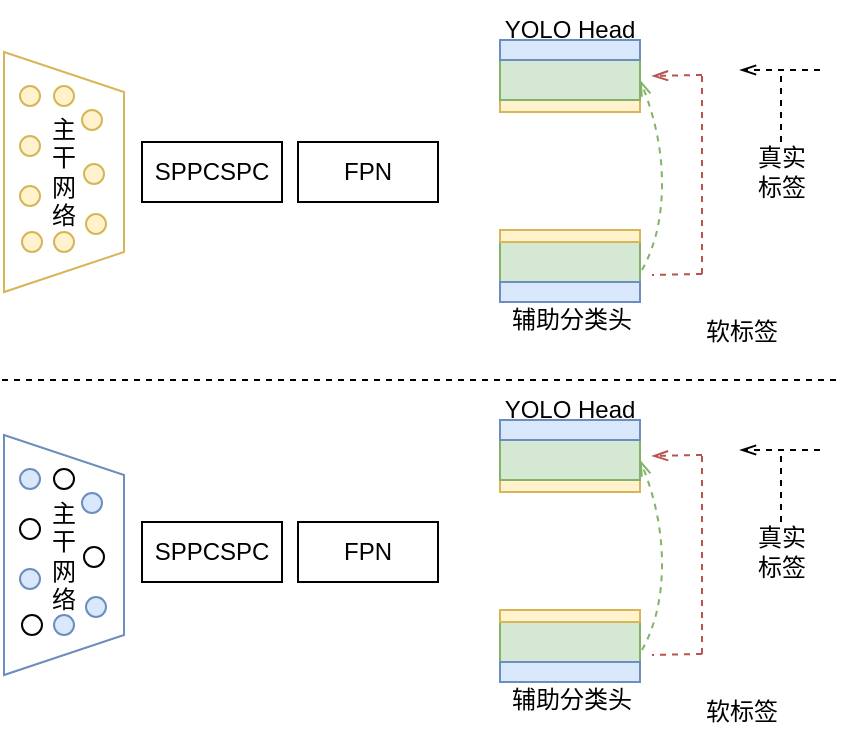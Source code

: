 <mxfile version="26.0.11">
  <diagram name="第 1 页" id="b9ZT2e3_jvhwiEapbSA2">
    <mxGraphModel dx="794" dy="464" grid="1" gridSize="10" guides="1" tooltips="1" connect="1" arrows="1" fold="1" page="1" pageScale="1" pageWidth="827" pageHeight="1169" math="0" shadow="0">
      <root>
        <mxCell id="0" />
        <mxCell id="1" parent="0" />
        <mxCell id="SPHZ7kfBaaqXpsiM6iBj-3" value="SPPCSPC" style="rounded=0;whiteSpace=wrap;html=1;" parent="1" vertex="1">
          <mxGeometry x="270" y="391" width="70" height="30" as="geometry" />
        </mxCell>
        <mxCell id="SPHZ7kfBaaqXpsiM6iBj-4" value="FPN" style="rounded=0;whiteSpace=wrap;html=1;" parent="1" vertex="1">
          <mxGeometry x="348" y="391" width="70" height="30" as="geometry" />
        </mxCell>
        <mxCell id="SPHZ7kfBaaqXpsiM6iBj-6" value="" style="rounded=0;whiteSpace=wrap;html=1;fillColor=#d5e8d4;strokeColor=#82b366;" parent="1" vertex="1">
          <mxGeometry x="449" y="441" width="70" height="20" as="geometry" />
        </mxCell>
        <mxCell id="SPHZ7kfBaaqXpsiM6iBj-7" value="辅助分类头" style="text;strokeColor=none;align=center;fillColor=none;html=1;verticalAlign=middle;whiteSpace=wrap;rounded=0;" parent="1" vertex="1">
          <mxGeometry x="450" y="465" width="70" height="30" as="geometry" />
        </mxCell>
        <mxCell id="SPHZ7kfBaaqXpsiM6iBj-10" value="" style="rounded=0;whiteSpace=wrap;html=1;fillColor=#dae8fc;strokeColor=#6c8ebf;" parent="1" vertex="1">
          <mxGeometry x="449" y="461" width="70" height="10" as="geometry" />
        </mxCell>
        <mxCell id="SPHZ7kfBaaqXpsiM6iBj-13" value="" style="rounded=0;whiteSpace=wrap;html=1;fillColor=#fff2cc;strokeColor=#d6b656;" parent="1" vertex="1">
          <mxGeometry x="449" y="370" width="70" height="6" as="geometry" />
        </mxCell>
        <mxCell id="SPHZ7kfBaaqXpsiM6iBj-14" value="" style="rounded=0;whiteSpace=wrap;html=1;fillColor=#d5e8d4;strokeColor=#82b366;" parent="1" vertex="1">
          <mxGeometry x="449" y="350" width="70" height="20" as="geometry" />
        </mxCell>
        <mxCell id="SPHZ7kfBaaqXpsiM6iBj-15" value="" style="rounded=0;whiteSpace=wrap;html=1;fillColor=#dae8fc;strokeColor=#6c8ebf;" parent="1" vertex="1">
          <mxGeometry x="449" y="340" width="70" height="10" as="geometry" />
        </mxCell>
        <mxCell id="SPHZ7kfBaaqXpsiM6iBj-16" value="" style="curved=1;endArrow=openThin;html=1;rounded=0;entryX=1;entryY=0.5;entryDx=0;entryDy=0;fillColor=#d5e8d4;strokeColor=#82b366;dashed=1;endFill=0;" parent="1" target="SPHZ7kfBaaqXpsiM6iBj-14" edge="1">
          <mxGeometry width="50" height="50" relative="1" as="geometry">
            <mxPoint x="520" y="455" as="sourcePoint" />
            <mxPoint x="570" y="405" as="targetPoint" />
            <Array as="points">
              <mxPoint x="530" y="437" />
              <mxPoint x="530" y="387" />
            </Array>
          </mxGeometry>
        </mxCell>
        <mxCell id="SPHZ7kfBaaqXpsiM6iBj-17" value="" style="rounded=0;whiteSpace=wrap;html=1;fillColor=#fff2cc;strokeColor=#d6b656;" parent="1" vertex="1">
          <mxGeometry x="449" y="435" width="70" height="6" as="geometry" />
        </mxCell>
        <mxCell id="SPHZ7kfBaaqXpsiM6iBj-20" value="YOLO&amp;nbsp;Head" style="text;strokeColor=none;align=center;fillColor=none;html=1;verticalAlign=middle;whiteSpace=wrap;rounded=0;" parent="1" vertex="1">
          <mxGeometry x="454" y="320" width="60" height="30" as="geometry" />
        </mxCell>
        <mxCell id="SPHZ7kfBaaqXpsiM6iBj-21" value="真实&lt;div&gt;标签&lt;/div&gt;" style="text;strokeColor=none;align=center;fillColor=none;html=1;verticalAlign=middle;whiteSpace=wrap;rounded=0;" parent="1" vertex="1">
          <mxGeometry x="560" y="391" width="60" height="30" as="geometry" />
        </mxCell>
        <mxCell id="SPHZ7kfBaaqXpsiM6iBj-23" value="" style="endArrow=none;html=1;rounded=0;dashed=1;" parent="1" edge="1">
          <mxGeometry width="50" height="50" relative="1" as="geometry">
            <mxPoint x="589.5" y="391" as="sourcePoint" />
            <mxPoint x="589.5" y="355" as="targetPoint" />
          </mxGeometry>
        </mxCell>
        <mxCell id="SPHZ7kfBaaqXpsiM6iBj-24" value="" style="endArrow=openThin;html=1;rounded=0;dashed=1;endFill=0;" parent="1" edge="1">
          <mxGeometry width="50" height="50" relative="1" as="geometry">
            <mxPoint x="609" y="355" as="sourcePoint" />
            <mxPoint x="569" y="355" as="targetPoint" />
          </mxGeometry>
        </mxCell>
        <mxCell id="SPHZ7kfBaaqXpsiM6iBj-26" value="软标签" style="text;strokeColor=none;align=center;fillColor=none;html=1;verticalAlign=middle;whiteSpace=wrap;rounded=0;" parent="1" vertex="1">
          <mxGeometry x="540" y="471" width="60" height="30" as="geometry" />
        </mxCell>
        <mxCell id="SPHZ7kfBaaqXpsiM6iBj-28" value="" style="endArrow=none;html=1;rounded=0;dashed=1;fillColor=#f8cecc;strokeColor=#b85450;" parent="1" edge="1">
          <mxGeometry width="50" height="50" relative="1" as="geometry">
            <mxPoint x="550" y="457" as="sourcePoint" />
            <mxPoint x="550" y="357" as="targetPoint" />
          </mxGeometry>
        </mxCell>
        <mxCell id="SPHZ7kfBaaqXpsiM6iBj-29" value="" style="endArrow=none;html=1;rounded=0;dashed=1;endFill=0;fillColor=#f8cecc;strokeColor=#b85450;startFill=0;" parent="1" edge="1">
          <mxGeometry width="50" height="50" relative="1" as="geometry">
            <mxPoint x="550" y="457" as="sourcePoint" />
            <mxPoint x="525" y="457.5" as="targetPoint" />
          </mxGeometry>
        </mxCell>
        <mxCell id="SPHZ7kfBaaqXpsiM6iBj-30" value="" style="endArrow=openThin;html=1;rounded=0;dashed=1;endFill=0;fillColor=#f8cecc;strokeColor=#b85450;" parent="1" edge="1">
          <mxGeometry width="50" height="50" relative="1" as="geometry">
            <mxPoint x="550" y="357.5" as="sourcePoint" />
            <mxPoint x="525" y="358" as="targetPoint" />
          </mxGeometry>
        </mxCell>
        <mxCell id="OPahia5jvo7uVA9FNbP1-1" value="" style="shape=trapezoid;perimeter=trapezoidPerimeter;whiteSpace=wrap;html=1;fixedSize=1;rotation=90;fillColor=#FFFFFF;strokeColor=#d6b656;" vertex="1" parent="1">
          <mxGeometry x="171" y="186" width="120" height="60" as="geometry" />
        </mxCell>
        <mxCell id="OPahia5jvo7uVA9FNbP1-3" value="SPPCSPC" style="rounded=0;whiteSpace=wrap;html=1;" vertex="1" parent="1">
          <mxGeometry x="270" y="201" width="70" height="30" as="geometry" />
        </mxCell>
        <mxCell id="OPahia5jvo7uVA9FNbP1-4" value="FPN" style="rounded=0;whiteSpace=wrap;html=1;" vertex="1" parent="1">
          <mxGeometry x="348" y="201" width="70" height="30" as="geometry" />
        </mxCell>
        <mxCell id="OPahia5jvo7uVA9FNbP1-5" value="" style="rounded=0;whiteSpace=wrap;html=1;fillColor=#d5e8d4;strokeColor=#82b366;" vertex="1" parent="1">
          <mxGeometry x="449" y="251" width="70" height="20" as="geometry" />
        </mxCell>
        <mxCell id="OPahia5jvo7uVA9FNbP1-6" value="辅助分类头" style="text;strokeColor=none;align=center;fillColor=none;html=1;verticalAlign=middle;whiteSpace=wrap;rounded=0;" vertex="1" parent="1">
          <mxGeometry x="450" y="275" width="70" height="30" as="geometry" />
        </mxCell>
        <mxCell id="OPahia5jvo7uVA9FNbP1-7" value="" style="rounded=0;whiteSpace=wrap;html=1;fillColor=#dae8fc;strokeColor=#6c8ebf;" vertex="1" parent="1">
          <mxGeometry x="449" y="271" width="70" height="10" as="geometry" />
        </mxCell>
        <mxCell id="OPahia5jvo7uVA9FNbP1-8" value="" style="rounded=0;whiteSpace=wrap;html=1;fillColor=#fff2cc;strokeColor=#d6b656;" vertex="1" parent="1">
          <mxGeometry x="449" y="180" width="70" height="6" as="geometry" />
        </mxCell>
        <mxCell id="OPahia5jvo7uVA9FNbP1-9" value="" style="rounded=0;whiteSpace=wrap;html=1;fillColor=#d5e8d4;strokeColor=#82b366;" vertex="1" parent="1">
          <mxGeometry x="449" y="160" width="70" height="20" as="geometry" />
        </mxCell>
        <mxCell id="OPahia5jvo7uVA9FNbP1-10" value="" style="rounded=0;whiteSpace=wrap;html=1;fillColor=#dae8fc;strokeColor=#6c8ebf;" vertex="1" parent="1">
          <mxGeometry x="449" y="150" width="70" height="10" as="geometry" />
        </mxCell>
        <mxCell id="OPahia5jvo7uVA9FNbP1-11" value="" style="curved=1;endArrow=openThin;html=1;rounded=0;entryX=1;entryY=0.5;entryDx=0;entryDy=0;fillColor=#d5e8d4;strokeColor=#82b366;dashed=1;endFill=0;" edge="1" parent="1" target="OPahia5jvo7uVA9FNbP1-9">
          <mxGeometry width="50" height="50" relative="1" as="geometry">
            <mxPoint x="520" y="265" as="sourcePoint" />
            <mxPoint x="570" y="215" as="targetPoint" />
            <Array as="points">
              <mxPoint x="530" y="247" />
              <mxPoint x="530" y="197" />
            </Array>
          </mxGeometry>
        </mxCell>
        <mxCell id="OPahia5jvo7uVA9FNbP1-12" value="" style="rounded=0;whiteSpace=wrap;html=1;fillColor=#fff2cc;strokeColor=#d6b656;" vertex="1" parent="1">
          <mxGeometry x="449" y="245" width="70" height="6" as="geometry" />
        </mxCell>
        <mxCell id="OPahia5jvo7uVA9FNbP1-13" value="YOLO&amp;nbsp;Head" style="text;strokeColor=none;align=center;fillColor=none;html=1;verticalAlign=middle;whiteSpace=wrap;rounded=0;" vertex="1" parent="1">
          <mxGeometry x="454" y="130" width="60" height="30" as="geometry" />
        </mxCell>
        <mxCell id="OPahia5jvo7uVA9FNbP1-14" value="真实&lt;div&gt;标签&lt;/div&gt;" style="text;strokeColor=none;align=center;fillColor=none;html=1;verticalAlign=middle;whiteSpace=wrap;rounded=0;" vertex="1" parent="1">
          <mxGeometry x="560" y="201" width="60" height="30" as="geometry" />
        </mxCell>
        <mxCell id="OPahia5jvo7uVA9FNbP1-15" value="" style="endArrow=none;html=1;rounded=0;dashed=1;" edge="1" parent="1">
          <mxGeometry width="50" height="50" relative="1" as="geometry">
            <mxPoint x="589.5" y="201" as="sourcePoint" />
            <mxPoint x="589.5" y="165" as="targetPoint" />
          </mxGeometry>
        </mxCell>
        <mxCell id="OPahia5jvo7uVA9FNbP1-16" value="" style="endArrow=openThin;html=1;rounded=0;dashed=1;endFill=0;" edge="1" parent="1">
          <mxGeometry width="50" height="50" relative="1" as="geometry">
            <mxPoint x="609" y="165" as="sourcePoint" />
            <mxPoint x="569" y="165" as="targetPoint" />
          </mxGeometry>
        </mxCell>
        <mxCell id="OPahia5jvo7uVA9FNbP1-17" value="软标签" style="text;strokeColor=none;align=center;fillColor=none;html=1;verticalAlign=middle;whiteSpace=wrap;rounded=0;" vertex="1" parent="1">
          <mxGeometry x="540" y="281" width="60" height="30" as="geometry" />
        </mxCell>
        <mxCell id="OPahia5jvo7uVA9FNbP1-18" value="" style="endArrow=none;html=1;rounded=0;dashed=1;fillColor=#f8cecc;strokeColor=#b85450;" edge="1" parent="1">
          <mxGeometry width="50" height="50" relative="1" as="geometry">
            <mxPoint x="550" y="267" as="sourcePoint" />
            <mxPoint x="550" y="167" as="targetPoint" />
          </mxGeometry>
        </mxCell>
        <mxCell id="OPahia5jvo7uVA9FNbP1-19" value="" style="endArrow=none;html=1;rounded=0;dashed=1;endFill=0;fillColor=#f8cecc;strokeColor=#b85450;startFill=0;" edge="1" parent="1">
          <mxGeometry width="50" height="50" relative="1" as="geometry">
            <mxPoint x="550" y="267" as="sourcePoint" />
            <mxPoint x="525" y="267.5" as="targetPoint" />
          </mxGeometry>
        </mxCell>
        <mxCell id="OPahia5jvo7uVA9FNbP1-20" value="" style="endArrow=openThin;html=1;rounded=0;dashed=1;endFill=0;fillColor=#f8cecc;strokeColor=#b85450;" edge="1" parent="1">
          <mxGeometry width="50" height="50" relative="1" as="geometry">
            <mxPoint x="550" y="167.5" as="sourcePoint" />
            <mxPoint x="525" y="168" as="targetPoint" />
          </mxGeometry>
        </mxCell>
        <mxCell id="SPHZ7kfBaaqXpsiM6iBj-2" value="主&lt;div&gt;干&lt;/div&gt;&lt;div&gt;网&lt;/div&gt;&lt;div&gt;络&lt;/div&gt;" style="text;strokeColor=none;align=center;fillColor=none;html=1;verticalAlign=middle;whiteSpace=wrap;rounded=0;" parent="1" vertex="1">
          <mxGeometry x="201" y="201" width="60" height="30" as="geometry" />
        </mxCell>
        <mxCell id="OPahia5jvo7uVA9FNbP1-24" value="" style="endArrow=none;dashed=1;html=1;rounded=0;" edge="1" parent="1">
          <mxGeometry width="50" height="50" relative="1" as="geometry">
            <mxPoint x="200" y="320" as="sourcePoint" />
            <mxPoint x="620" y="320" as="targetPoint" />
          </mxGeometry>
        </mxCell>
        <mxCell id="OPahia5jvo7uVA9FNbP1-26" value="" style="ellipse;whiteSpace=wrap;html=1;aspect=fixed;fillColor=#fff2cc;strokeColor=#d6b656;" vertex="1" parent="1">
          <mxGeometry x="209" y="173" width="10" height="10" as="geometry" />
        </mxCell>
        <mxCell id="OPahia5jvo7uVA9FNbP1-27" value="" style="ellipse;whiteSpace=wrap;html=1;aspect=fixed;fillColor=#fff2cc;strokeColor=#d6b656;" vertex="1" parent="1">
          <mxGeometry x="240" y="185" width="10" height="10" as="geometry" />
        </mxCell>
        <mxCell id="OPahia5jvo7uVA9FNbP1-28" value="" style="ellipse;whiteSpace=wrap;html=1;aspect=fixed;fillColor=#fff2cc;strokeColor=#d6b656;" vertex="1" parent="1">
          <mxGeometry x="209" y="198" width="10" height="10" as="geometry" />
        </mxCell>
        <mxCell id="OPahia5jvo7uVA9FNbP1-29" value="" style="ellipse;whiteSpace=wrap;html=1;aspect=fixed;fillColor=#fff2cc;strokeColor=#d6b656;" vertex="1" parent="1">
          <mxGeometry x="241" y="212" width="10" height="10" as="geometry" />
        </mxCell>
        <mxCell id="OPahia5jvo7uVA9FNbP1-30" value="" style="ellipse;whiteSpace=wrap;html=1;aspect=fixed;fillColor=#fff2cc;strokeColor=#d6b656;" vertex="1" parent="1">
          <mxGeometry x="209" y="223" width="10" height="10" as="geometry" />
        </mxCell>
        <mxCell id="OPahia5jvo7uVA9FNbP1-31" value="" style="ellipse;whiteSpace=wrap;html=1;aspect=fixed;fillColor=#fff2cc;strokeColor=#d6b656;" vertex="1" parent="1">
          <mxGeometry x="242" y="237" width="10" height="10" as="geometry" />
        </mxCell>
        <mxCell id="OPahia5jvo7uVA9FNbP1-32" value="" style="ellipse;whiteSpace=wrap;html=1;aspect=fixed;fillColor=#fff2cc;strokeColor=#d6b656;" vertex="1" parent="1">
          <mxGeometry x="210" y="246" width="10" height="10" as="geometry" />
        </mxCell>
        <mxCell id="OPahia5jvo7uVA9FNbP1-33" value="" style="ellipse;whiteSpace=wrap;html=1;aspect=fixed;fillColor=#fff2cc;strokeColor=#d6b656;" vertex="1" parent="1">
          <mxGeometry x="226" y="246" width="10" height="10" as="geometry" />
        </mxCell>
        <mxCell id="OPahia5jvo7uVA9FNbP1-34" value="" style="ellipse;whiteSpace=wrap;html=1;aspect=fixed;fillColor=#fff2cc;strokeColor=#d6b656;" vertex="1" parent="1">
          <mxGeometry x="226" y="173" width="10" height="10" as="geometry" />
        </mxCell>
        <mxCell id="OPahia5jvo7uVA9FNbP1-68" value="" style="shape=trapezoid;perimeter=trapezoidPerimeter;whiteSpace=wrap;html=1;fixedSize=1;rotation=90;fillColor=#FFFFFF;strokeColor=#6c8ebf;" vertex="1" parent="1">
          <mxGeometry x="171" y="377.5" width="120" height="60" as="geometry" />
        </mxCell>
        <mxCell id="OPahia5jvo7uVA9FNbP1-69" value="主&lt;div&gt;干&lt;/div&gt;&lt;div&gt;网&lt;/div&gt;&lt;div&gt;络&lt;/div&gt;" style="text;strokeColor=none;align=center;fillColor=none;html=1;verticalAlign=middle;whiteSpace=wrap;rounded=0;" vertex="1" parent="1">
          <mxGeometry x="201" y="392.5" width="60" height="30" as="geometry" />
        </mxCell>
        <mxCell id="OPahia5jvo7uVA9FNbP1-70" value="" style="ellipse;whiteSpace=wrap;html=1;aspect=fixed;fillColor=#dae8fc;strokeColor=#6c8ebf;" vertex="1" parent="1">
          <mxGeometry x="209" y="364.5" width="10" height="10" as="geometry" />
        </mxCell>
        <mxCell id="OPahia5jvo7uVA9FNbP1-71" value="" style="ellipse;whiteSpace=wrap;html=1;aspect=fixed;fillColor=#dae8fc;strokeColor=#6c8ebf;" vertex="1" parent="1">
          <mxGeometry x="240" y="376.5" width="10" height="10" as="geometry" />
        </mxCell>
        <mxCell id="OPahia5jvo7uVA9FNbP1-72" value="" style="ellipse;whiteSpace=wrap;html=1;aspect=fixed;" vertex="1" parent="1">
          <mxGeometry x="209" y="389.5" width="10" height="10" as="geometry" />
        </mxCell>
        <mxCell id="OPahia5jvo7uVA9FNbP1-73" value="" style="ellipse;whiteSpace=wrap;html=1;aspect=fixed;" vertex="1" parent="1">
          <mxGeometry x="241" y="403.5" width="10" height="10" as="geometry" />
        </mxCell>
        <mxCell id="OPahia5jvo7uVA9FNbP1-74" value="" style="ellipse;whiteSpace=wrap;html=1;aspect=fixed;fillColor=#dae8fc;strokeColor=#6c8ebf;" vertex="1" parent="1">
          <mxGeometry x="209" y="414.5" width="10" height="10" as="geometry" />
        </mxCell>
        <mxCell id="OPahia5jvo7uVA9FNbP1-75" value="" style="ellipse;whiteSpace=wrap;html=1;aspect=fixed;fillColor=#dae8fc;strokeColor=#6c8ebf;" vertex="1" parent="1">
          <mxGeometry x="242" y="428.5" width="10" height="10" as="geometry" />
        </mxCell>
        <mxCell id="OPahia5jvo7uVA9FNbP1-76" value="" style="ellipse;whiteSpace=wrap;html=1;aspect=fixed;" vertex="1" parent="1">
          <mxGeometry x="210" y="437.5" width="10" height="10" as="geometry" />
        </mxCell>
        <mxCell id="OPahia5jvo7uVA9FNbP1-77" value="" style="ellipse;whiteSpace=wrap;html=1;aspect=fixed;fillColor=#dae8fc;strokeColor=#6c8ebf;" vertex="1" parent="1">
          <mxGeometry x="226" y="437.5" width="10" height="10" as="geometry" />
        </mxCell>
        <mxCell id="OPahia5jvo7uVA9FNbP1-78" value="" style="ellipse;whiteSpace=wrap;html=1;aspect=fixed;" vertex="1" parent="1">
          <mxGeometry x="226" y="364.5" width="10" height="10" as="geometry" />
        </mxCell>
      </root>
    </mxGraphModel>
  </diagram>
</mxfile>
